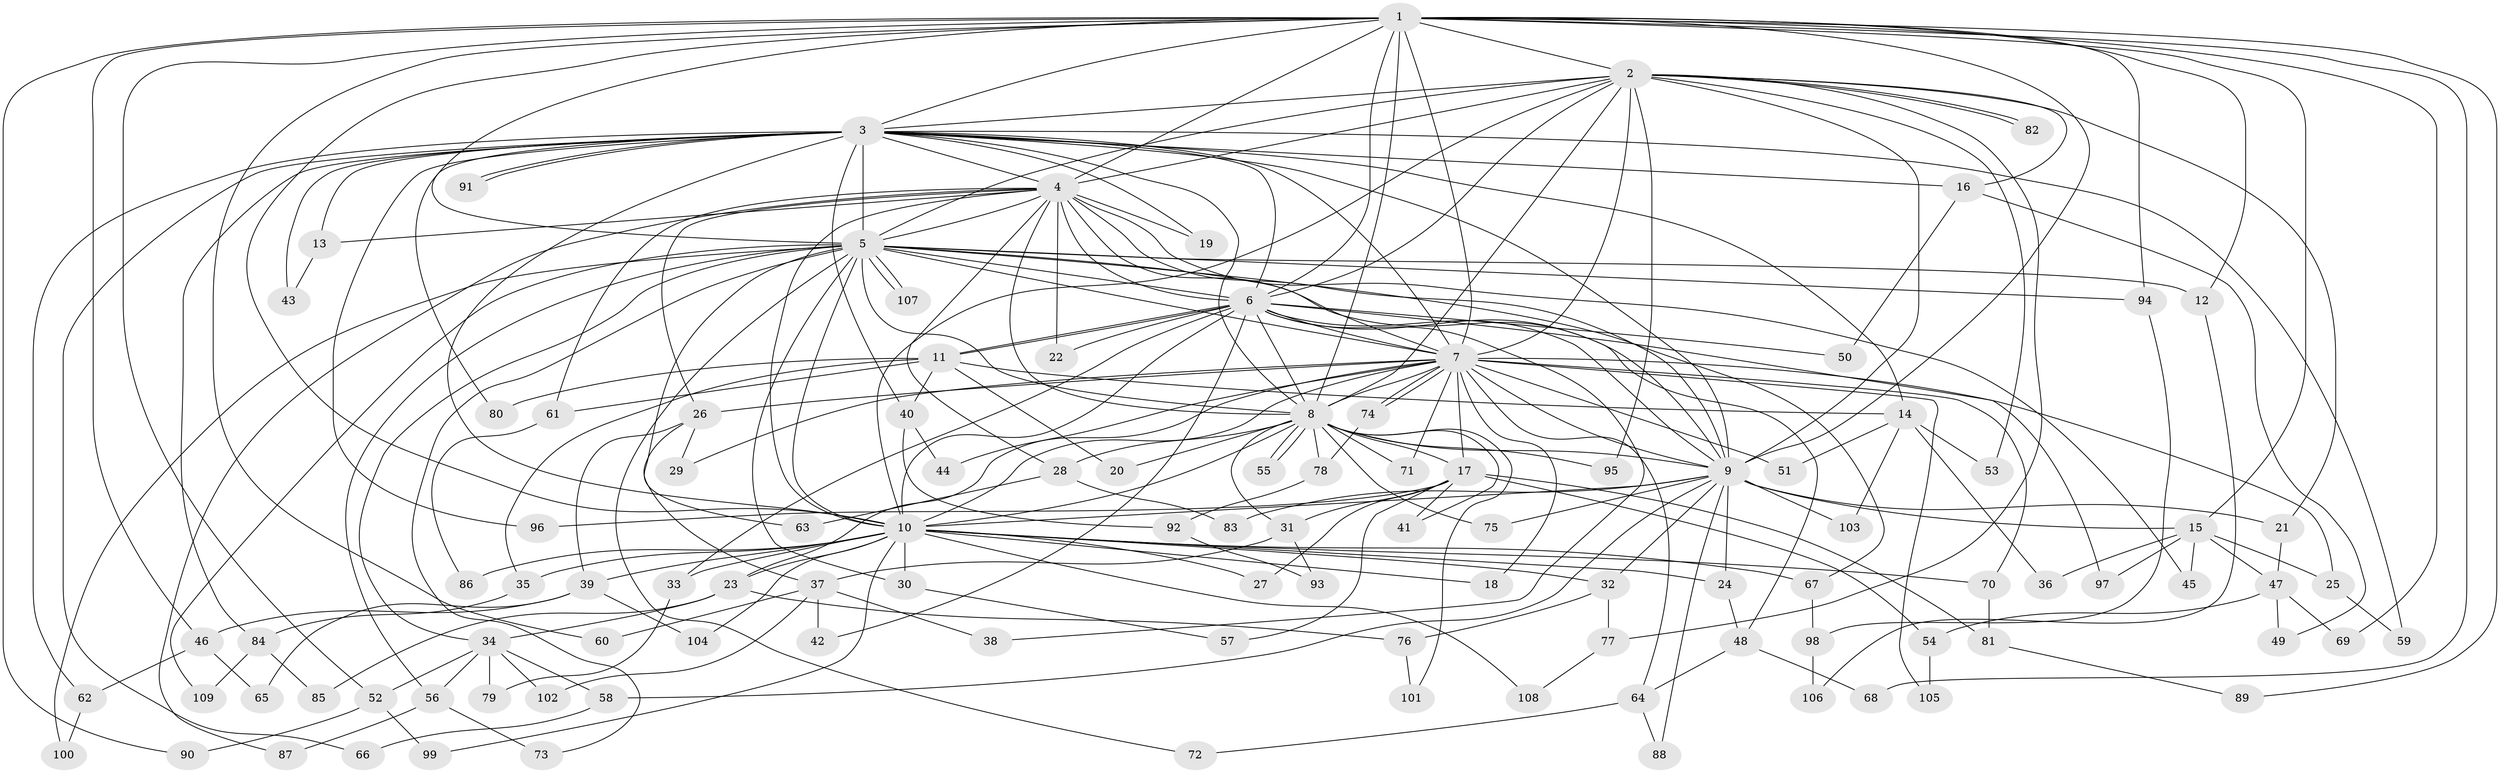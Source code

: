 // coarse degree distribution, {17: 0.012987012987012988, 13: 0.012987012987012988, 18: 0.025974025974025976, 19: 0.012987012987012988, 27: 0.012987012987012988, 16: 0.012987012987012988, 15: 0.012987012987012988, 10: 0.012987012987012988, 3: 0.16883116883116883, 2: 0.45454545454545453, 8: 0.025974025974025976, 5: 0.03896103896103896, 9: 0.012987012987012988, 6: 0.05194805194805195, 4: 0.07792207792207792, 1: 0.05194805194805195}
// Generated by graph-tools (version 1.1) at 2025/49/03/04/25 22:49:22]
// undirected, 109 vertices, 243 edges
graph export_dot {
  node [color=gray90,style=filled];
  1;
  2;
  3;
  4;
  5;
  6;
  7;
  8;
  9;
  10;
  11;
  12;
  13;
  14;
  15;
  16;
  17;
  18;
  19;
  20;
  21;
  22;
  23;
  24;
  25;
  26;
  27;
  28;
  29;
  30;
  31;
  32;
  33;
  34;
  35;
  36;
  37;
  38;
  39;
  40;
  41;
  42;
  43;
  44;
  45;
  46;
  47;
  48;
  49;
  50;
  51;
  52;
  53;
  54;
  55;
  56;
  57;
  58;
  59;
  60;
  61;
  62;
  63;
  64;
  65;
  66;
  67;
  68;
  69;
  70;
  71;
  72;
  73;
  74;
  75;
  76;
  77;
  78;
  79;
  80;
  81;
  82;
  83;
  84;
  85;
  86;
  87;
  88;
  89;
  90;
  91;
  92;
  93;
  94;
  95;
  96;
  97;
  98;
  99;
  100;
  101;
  102;
  103;
  104;
  105;
  106;
  107;
  108;
  109;
  1 -- 2;
  1 -- 3;
  1 -- 4;
  1 -- 5;
  1 -- 6;
  1 -- 7;
  1 -- 8;
  1 -- 9;
  1 -- 10;
  1 -- 12;
  1 -- 15;
  1 -- 46;
  1 -- 52;
  1 -- 60;
  1 -- 68;
  1 -- 69;
  1 -- 89;
  1 -- 90;
  1 -- 94;
  2 -- 3;
  2 -- 4;
  2 -- 5;
  2 -- 6;
  2 -- 7;
  2 -- 8;
  2 -- 9;
  2 -- 10;
  2 -- 16;
  2 -- 21;
  2 -- 53;
  2 -- 77;
  2 -- 82;
  2 -- 82;
  2 -- 95;
  3 -- 4;
  3 -- 5;
  3 -- 6;
  3 -- 7;
  3 -- 8;
  3 -- 9;
  3 -- 10;
  3 -- 13;
  3 -- 14;
  3 -- 16;
  3 -- 19;
  3 -- 40;
  3 -- 43;
  3 -- 59;
  3 -- 62;
  3 -- 66;
  3 -- 80;
  3 -- 84;
  3 -- 91;
  3 -- 91;
  3 -- 96;
  4 -- 5;
  4 -- 6;
  4 -- 7;
  4 -- 8;
  4 -- 9;
  4 -- 10;
  4 -- 13;
  4 -- 19;
  4 -- 22;
  4 -- 26;
  4 -- 28;
  4 -- 45;
  4 -- 61;
  4 -- 87;
  5 -- 6;
  5 -- 7;
  5 -- 8;
  5 -- 9;
  5 -- 10;
  5 -- 12;
  5 -- 30;
  5 -- 34;
  5 -- 56;
  5 -- 63;
  5 -- 67;
  5 -- 72;
  5 -- 73;
  5 -- 94;
  5 -- 100;
  5 -- 107;
  5 -- 107;
  5 -- 109;
  6 -- 7;
  6 -- 8;
  6 -- 9;
  6 -- 10;
  6 -- 11;
  6 -- 11;
  6 -- 22;
  6 -- 33;
  6 -- 38;
  6 -- 42;
  6 -- 48;
  6 -- 50;
  6 -- 97;
  7 -- 8;
  7 -- 9;
  7 -- 10;
  7 -- 17;
  7 -- 18;
  7 -- 23;
  7 -- 25;
  7 -- 26;
  7 -- 29;
  7 -- 44;
  7 -- 51;
  7 -- 64;
  7 -- 70;
  7 -- 71;
  7 -- 74;
  7 -- 74;
  7 -- 105;
  8 -- 9;
  8 -- 10;
  8 -- 17;
  8 -- 20;
  8 -- 28;
  8 -- 31;
  8 -- 41;
  8 -- 55;
  8 -- 55;
  8 -- 71;
  8 -- 75;
  8 -- 78;
  8 -- 95;
  8 -- 101;
  9 -- 10;
  9 -- 15;
  9 -- 21;
  9 -- 24;
  9 -- 32;
  9 -- 58;
  9 -- 75;
  9 -- 83;
  9 -- 88;
  9 -- 103;
  10 -- 18;
  10 -- 23;
  10 -- 24;
  10 -- 27;
  10 -- 30;
  10 -- 32;
  10 -- 33;
  10 -- 35;
  10 -- 39;
  10 -- 67;
  10 -- 70;
  10 -- 86;
  10 -- 99;
  10 -- 104;
  10 -- 108;
  11 -- 14;
  11 -- 20;
  11 -- 35;
  11 -- 40;
  11 -- 61;
  11 -- 80;
  12 -- 106;
  13 -- 43;
  14 -- 36;
  14 -- 51;
  14 -- 53;
  14 -- 103;
  15 -- 25;
  15 -- 36;
  15 -- 45;
  15 -- 47;
  15 -- 97;
  16 -- 49;
  16 -- 50;
  17 -- 27;
  17 -- 31;
  17 -- 41;
  17 -- 54;
  17 -- 57;
  17 -- 81;
  17 -- 96;
  21 -- 47;
  23 -- 34;
  23 -- 76;
  23 -- 85;
  24 -- 48;
  25 -- 59;
  26 -- 29;
  26 -- 37;
  26 -- 39;
  28 -- 63;
  28 -- 83;
  30 -- 57;
  31 -- 37;
  31 -- 93;
  32 -- 76;
  32 -- 77;
  33 -- 79;
  34 -- 52;
  34 -- 56;
  34 -- 58;
  34 -- 79;
  34 -- 102;
  35 -- 84;
  37 -- 38;
  37 -- 42;
  37 -- 60;
  37 -- 102;
  39 -- 46;
  39 -- 65;
  39 -- 104;
  40 -- 44;
  40 -- 92;
  46 -- 62;
  46 -- 65;
  47 -- 49;
  47 -- 54;
  47 -- 69;
  48 -- 64;
  48 -- 68;
  52 -- 90;
  52 -- 99;
  54 -- 105;
  56 -- 73;
  56 -- 87;
  58 -- 66;
  61 -- 86;
  62 -- 100;
  64 -- 72;
  64 -- 88;
  67 -- 98;
  70 -- 81;
  74 -- 78;
  76 -- 101;
  77 -- 108;
  78 -- 92;
  81 -- 89;
  84 -- 85;
  84 -- 109;
  92 -- 93;
  94 -- 98;
  98 -- 106;
}
